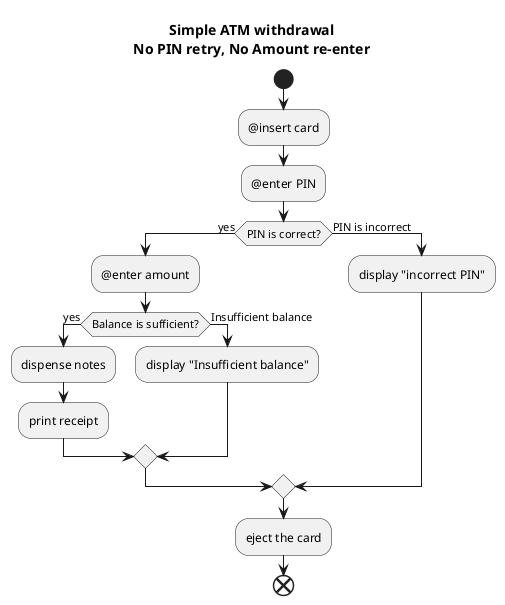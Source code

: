 @startuml ATM

title
  Simple ATM withdrawal
  No PIN retry, No Amount re-enter
end title

start
:@insert card;
:@enter PIN;
if (PIN is correct?) then (yes)
  :@enter amount;
  if (Balance is sufficient?) then (yes)
    :dispense notes;
    :print receipt;
  else (Insufficient balance)
    :display "Insufficient balance";
  endif
else (PIN is incorrect)
  :display "incorrect PIN";
endif
:eject the card;
end
@enduml
